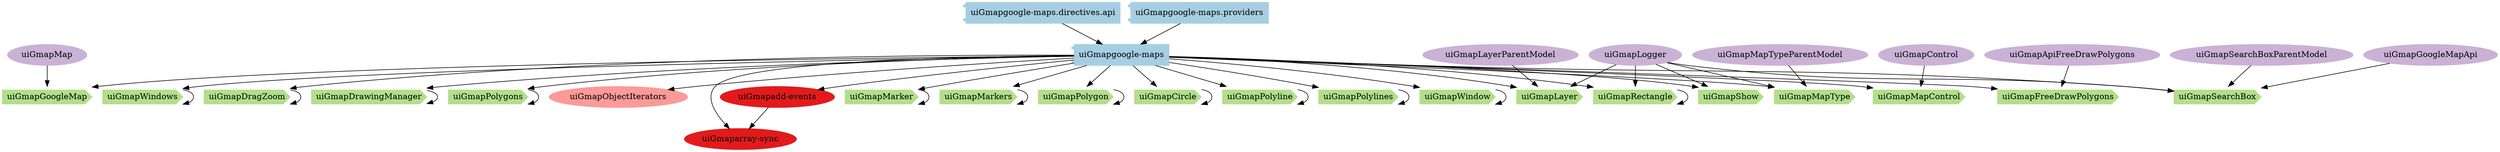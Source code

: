 digraph dependencies {
  node[shape="component",style="filled",colorscheme=paired12]


    node[shape="component"]
    "uiGmapgoogle-maps"[label="uiGmapgoogle-maps", color=1]

    
      "uiGmapgoogle-maps.directives.api"[label="uiGmapgoogle-maps.directives.api", color=1]
      "uiGmapgoogle-maps.directives.api" -> "uiGmapgoogle-maps"
    
      "uiGmapgoogle-maps.providers"[label="uiGmapgoogle-maps.providers", color=1]
      "uiGmapgoogle-maps.providers" -> "uiGmapgoogle-maps"
    


    node[shape="ellipse"]
    


    

    
      "uiGmapObjectIterators"[label="uiGmapObjectIterators", color=5]
      "uiGmapgoogle-maps" -> "uiGmapObjectIterators"
    

    
      "uiGmapadd-events"[label="uiGmapadd-events", color=6]
      "uiGmapgoogle-maps" -> "uiGmapadd-events"
    
      "uiGmaparray-sync"[label="uiGmaparray-sync", color=6]
      "uiGmapgoogle-maps" -> "uiGmaparray-sync"
    

    node[shape="cds"]
    

    
      "uiGmapGoogleMap"[label="uiGmapGoogleMap", color=3]
      "uiGmapgoogle-maps" -> "uiGmapGoogleMap"
    
      "uiGmapMarker"[label="uiGmapMarker", color=3]
      "uiGmapgoogle-maps" -> "uiGmapMarker"
    
      "uiGmapMarkers"[label="uiGmapMarkers", color=3]
      "uiGmapgoogle-maps" -> "uiGmapMarkers"
    
      "uiGmapPolygon"[label="uiGmapPolygon", color=3]
      "uiGmapgoogle-maps" -> "uiGmapPolygon"
    
      "uiGmapCircle"[label="uiGmapCircle", color=3]
      "uiGmapgoogle-maps" -> "uiGmapCircle"
    
      "uiGmapPolyline"[label="uiGmapPolyline", color=3]
      "uiGmapgoogle-maps" -> "uiGmapPolyline"
    
      "uiGmapPolylines"[label="uiGmapPolylines", color=3]
      "uiGmapgoogle-maps" -> "uiGmapPolylines"
    
      "uiGmapRectangle"[label="uiGmapRectangle", color=3]
      "uiGmapgoogle-maps" -> "uiGmapRectangle"
    
      "uiGmapWindow"[label="uiGmapWindow", color=3]
      "uiGmapgoogle-maps" -> "uiGmapWindow"
    
      "uiGmapWindows"[label="uiGmapWindows", color=3]
      "uiGmapgoogle-maps" -> "uiGmapWindows"
    
      "uiGmapLayer"[label="uiGmapLayer", color=3]
      "uiGmapgoogle-maps" -> "uiGmapLayer"
    
      "uiGmapMapControl"[label="uiGmapMapControl", color=3]
      "uiGmapgoogle-maps" -> "uiGmapMapControl"
    
      "uiGmapDragZoom"[label="uiGmapDragZoom", color=3]
      "uiGmapgoogle-maps" -> "uiGmapDragZoom"
    
      "uiGmapDrawingManager"[label="uiGmapDrawingManager", color=3]
      "uiGmapgoogle-maps" -> "uiGmapDrawingManager"
    
      "uiGmapFreeDrawPolygons"[label="uiGmapFreeDrawPolygons", color=3]
      "uiGmapgoogle-maps" -> "uiGmapFreeDrawPolygons"
    
      "uiGmapMapType"[label="uiGmapMapType", color=3]
      "uiGmapgoogle-maps" -> "uiGmapMapType"
    
      "uiGmapPolygons"[label="uiGmapPolygons", color=3]
      "uiGmapgoogle-maps" -> "uiGmapPolygons"
    
      "uiGmapSearchBox"[label="uiGmapSearchBox", color=3]
      "uiGmapgoogle-maps" -> "uiGmapSearchBox"
    
      "uiGmapShow"[label="uiGmapShow", color=3]
      "uiGmapgoogle-maps" -> "uiGmapShow"
    









    node[shape="ellipse",style="filled", color=9]
    

    
      
        "uiGmapMap"[label="uiGmapMap"]
        "uiGmapMap" -> "uiGmapGoogleMap"
      
    
      
        "uiGmapMarker"[label="uiGmapMarker"]
        "uiGmapMarker" -> "uiGmapMarker"
      
    
      
        "uiGmapMarkers"[label="uiGmapMarkers"]
        "uiGmapMarkers" -> "uiGmapMarkers"
      
    
      
        "uiGmapPolygon"[label="uiGmapPolygon"]
        "uiGmapPolygon" -> "uiGmapPolygon"
      
    
      
        "uiGmapCircle"[label="uiGmapCircle"]
        "uiGmapCircle" -> "uiGmapCircle"
      
    
      
        "uiGmapPolyline"[label="uiGmapPolyline"]
        "uiGmapPolyline" -> "uiGmapPolyline"
      
    
      
        "uiGmapPolylines"[label="uiGmapPolylines"]
        "uiGmapPolylines" -> "uiGmapPolylines"
      
    
      
        "uiGmapLogger"[label="uiGmapLogger"]
        "uiGmapLogger" -> "uiGmapRectangle"
      
        "uiGmapRectangle"[label="uiGmapRectangle"]
        "uiGmapRectangle" -> "uiGmapRectangle"
      
    
      
        "uiGmapWindow"[label="uiGmapWindow"]
        "uiGmapWindow" -> "uiGmapWindow"
      
    
      
        "uiGmapWindows"[label="uiGmapWindows"]
        "uiGmapWindows" -> "uiGmapWindows"
      
    
      
        "uiGmapLogger"[label="uiGmapLogger"]
        "uiGmapLogger" -> "uiGmapLayer"
      
        "uiGmapLayerParentModel"[label="uiGmapLayerParentModel"]
        "uiGmapLayerParentModel" -> "uiGmapLayer"
      
    
      
        "uiGmapControl"[label="uiGmapControl"]
        "uiGmapControl" -> "uiGmapMapControl"
      
    
      
        "uiGmapDragZoom"[label="uiGmapDragZoom"]
        "uiGmapDragZoom" -> "uiGmapDragZoom"
      
    
      
        "uiGmapDrawingManager"[label="uiGmapDrawingManager"]
        "uiGmapDrawingManager" -> "uiGmapDrawingManager"
      
    
      
        "uiGmapApiFreeDrawPolygons"[label="uiGmapApiFreeDrawPolygons"]
        "uiGmapApiFreeDrawPolygons" -> "uiGmapFreeDrawPolygons"
      
    
      
        "uiGmapLogger"[label="uiGmapLogger"]
        "uiGmapLogger" -> "uiGmapMapType"
      
        "uiGmapMapTypeParentModel"[label="uiGmapMapTypeParentModel"]
        "uiGmapMapTypeParentModel" -> "uiGmapMapType"
      
    
      
        "uiGmapPolygons"[label="uiGmapPolygons"]
        "uiGmapPolygons" -> "uiGmapPolygons"
      
    
      
        "uiGmapGoogleMapApi"[label="uiGmapGoogleMapApi"]
        "uiGmapGoogleMapApi" -> "uiGmapSearchBox"
      
        "uiGmapLogger"[label="uiGmapLogger"]
        "uiGmapLogger" -> "uiGmapSearchBox"
      
        "uiGmapSearchBoxParentModel"[label="uiGmapSearchBoxParentModel"]
        "uiGmapSearchBoxParentModel" -> "uiGmapSearchBox"
      
    
      
        "uiGmapLogger"[label="uiGmapLogger"]
        "uiGmapLogger" -> "uiGmapShow"
      
    


    

    
      
    

    
      
    
      
        "uiGmapadd-events"[label="uiGmapadd-events"]
        "uiGmapadd-events" -> "uiGmaparray-sync"
      
    

    


}
